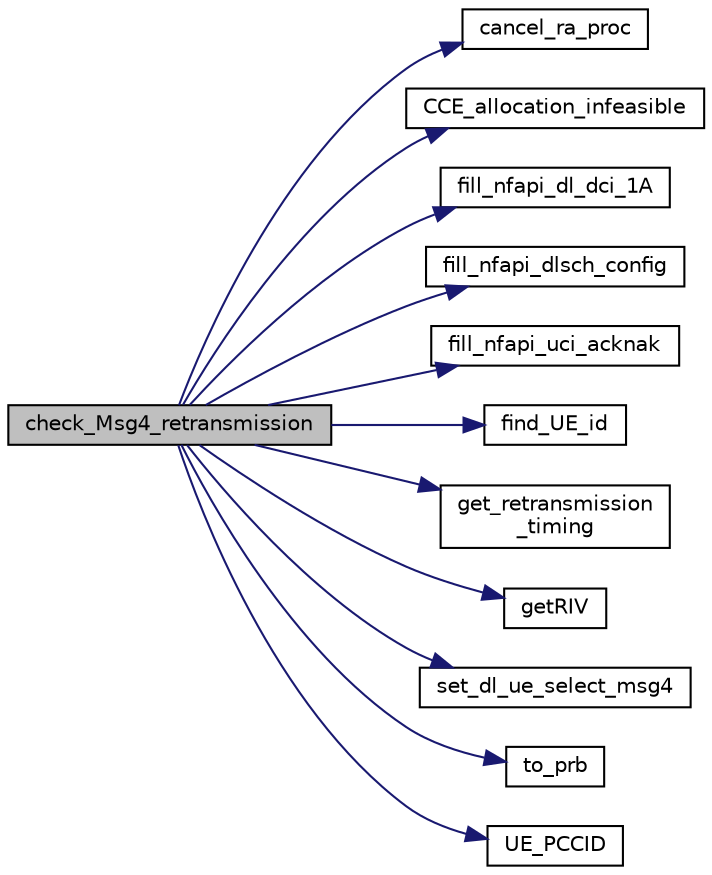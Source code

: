 digraph "check_Msg4_retransmission"
{
 // LATEX_PDF_SIZE
  edge [fontname="Helvetica",fontsize="10",labelfontname="Helvetica",labelfontsize="10"];
  node [fontname="Helvetica",fontsize="10",shape=record];
  rankdir="LR";
  Node1 [label="check_Msg4_retransmission",height=0.2,width=0.4,color="black", fillcolor="grey75", style="filled", fontcolor="black",tooltip=" "];
  Node1 -> Node2 [color="midnightblue",fontsize="10",style="solid",fontname="Helvetica"];
  Node2 [label="cancel_ra_proc",height=0.2,width=0.4,color="black", fillcolor="white", style="filled",URL="$group____mac.html#ga0c5b911b38eadc4fa965f561d6cafc94",tooltip=" "];
  Node1 -> Node3 [color="midnightblue",fontsize="10",style="solid",fontname="Helvetica"];
  Node3 [label="CCE_allocation_infeasible",height=0.2,width=0.4,color="black", fillcolor="white", style="filled",URL="$group____mac.html#ga08091f59e46cc6cbe9eac747d19517e6",tooltip=" "];
  Node1 -> Node4 [color="midnightblue",fontsize="10",style="solid",fontname="Helvetica"];
  Node4 [label="fill_nfapi_dl_dci_1A",height=0.2,width=0.4,color="black", fillcolor="white", style="filled",URL="$group____mac.html#ga69c2cc07907d213c586bbb28f87fca29",tooltip=" "];
  Node1 -> Node5 [color="midnightblue",fontsize="10",style="solid",fontname="Helvetica"];
  Node5 [label="fill_nfapi_dlsch_config",height=0.2,width=0.4,color="black", fillcolor="white", style="filled",URL="$group____mac.html#ga0181d51dde94037bdb601297d4e68480",tooltip=" "];
  Node1 -> Node6 [color="midnightblue",fontsize="10",style="solid",fontname="Helvetica"];
  Node6 [label="fill_nfapi_uci_acknak",height=0.2,width=0.4,color="black", fillcolor="white", style="filled",URL="$group____mac.html#ga42beff62f26350df78ae0d1cde85404e",tooltip=" "];
  Node1 -> Node7 [color="midnightblue",fontsize="10",style="solid",fontname="Helvetica"];
  Node7 [label="find_UE_id",height=0.2,width=0.4,color="black", fillcolor="white", style="filled",URL="$group____mac.html#ga35a30760cd6df3d2fcadef04c55d66ea",tooltip=" "];
  Node1 -> Node8 [color="midnightblue",fontsize="10",style="solid",fontname="Helvetica"];
  Node8 [label="get_retransmission\l_timing",height=0.2,width=0.4,color="black", fillcolor="white", style="filled",URL="$eNB__scheduler__primitives_8c.html#a7a6e9a2dc84f3471db025802630fba23",tooltip=" "];
  Node1 -> Node9 [color="midnightblue",fontsize="10",style="solid",fontname="Helvetica"];
  Node9 [label="getRIV",height=0.2,width=0.4,color="black", fillcolor="white", style="filled",URL="$group____mac.html#gae65b248bf8977191ccf415abdb95dcb5",tooltip=" "];
  Node1 -> Node10 [color="midnightblue",fontsize="10",style="solid",fontname="Helvetica"];
  Node10 [label="set_dl_ue_select_msg4",height=0.2,width=0.4,color="black", fillcolor="white", style="filled",URL="$eNB__scheduler__fairRR_8c.html#af4b4cecd1ff71a1f9228a39004f66625",tooltip=" "];
  Node1 -> Node11 [color="midnightblue",fontsize="10",style="solid",fontname="Helvetica"];
  Node11 [label="to_prb",height=0.2,width=0.4,color="black", fillcolor="white", style="filled",URL="$group____mac.html#ga2ecb220c8c3fc34274ba8838c3106240",tooltip=" "];
  Node1 -> Node12 [color="midnightblue",fontsize="10",style="solid",fontname="Helvetica"];
  Node12 [label="UE_PCCID",height=0.2,width=0.4,color="black", fillcolor="white", style="filled",URL="$group____mac.html#ga63d612e6b94450ff40406b999ab25448",tooltip=" "];
}
